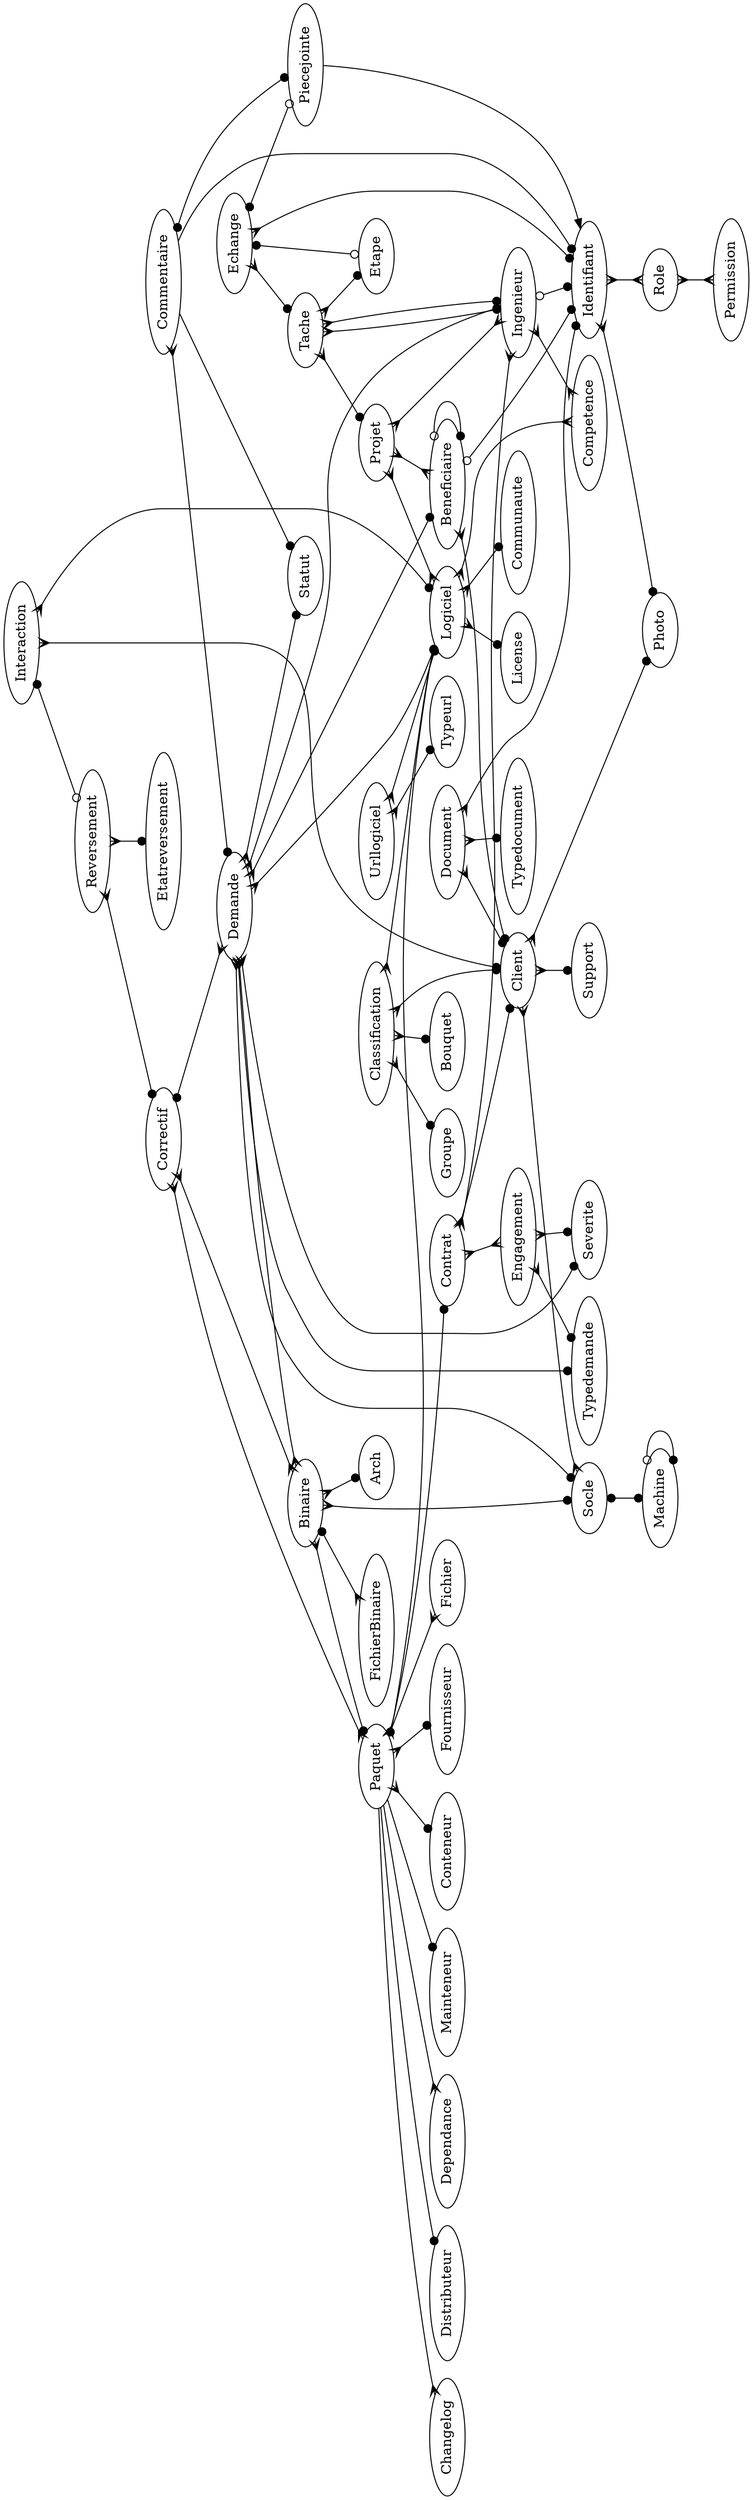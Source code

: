 digraph x {

rotate=90;

Binaire -> Paquet [arrowhead=dot,arrowtail=crow,dir=both]
Binaire -> Socle [arrowhead=dot,dir=both,arrowtail=crow]
Binaire -> Arch [arrowhead=dot,dir=both,arrowtail=crow]
Binaire -> FichierBinaire [arrowhead=crow,dir=both,arrowtail=dot]

Beneficiaire -> Identifiant [arrowhead=dot,arrowtail=odot,dir=both]
Beneficiaire -> Client [arrowhead=dot,dir=both,arrowtail=crow]
Beneficiaire -> Beneficiaire [arrowhead=dot,arrowtail=odot,dir=both]
Classification -> Logiciel [arrowhead=dot,dir=both,arrowtail=crow]
Classification -> Groupe [arrowhead=dot,dir=both,arrowtail=crow]
Classification -> Client [arrowhead=dot,dir=both,arrowtail=crow]
Classification -> Bouquet [arrowhead=dot,dir=both,arrowtail=crow]
Client -> Photo [arrowhead=dot,dir=both,arrowtail=crow]
Client -> Support [arrowhead=dot,dir=both,arrowtail=crow]
Client -> Socle [arrowhead=crow,dir=both,arrowtail=crow]
Commentaire -> Demande [arrowhead=dot,dir=both,arrowtail=crow]
Commentaire -> Identifiant [arrowhead=dot]
Commentaire -> Piecejointe [arrowhead=dot,dir=both,arrowtail=dot]
Commentaire -> Statut [arrowhead=dot]
Contrat -> Client [arrowhead=dot,dir=both,arrowtail=crow]
Contrat -> Ingenieur [arrowhead=crow,arrowtail=crow,dir=both]
Contrat -> Engagement [arrowhead=crow,arrowtail=crow,dir=both]
Correctif -> Demande [arrowhead=crow,arrowtail=dot,dir=both]
Correctif -> Binaire [arrowhead=crow,arrowtail=crow,dir=both]
Correctif -> Paquet  [arrowhead=crow,arrowtail=crow,dir=both]
Identifiant -> Photo [arrowhead=dot,dir=both,arrowtail=crow]
Identifiant -> Role [arrowhead=crow,arrowtail=crow,dir=both]
Ingenieur -> Competence [arrowhead=crow,arrowtail=crow,dir=both]
Ingenieur -> Identifiant [arrowhead=dot,arrowtail=odot,dir=both]
Logiciel -> Competence [arrowhead=crow,arrowtail=crow,dir=both]
Logiciel -> License [arrowhead=dot,dir=both,arrowtail=crow]
Logiciel -> Communaute [arrowhead=dot,dir=both,arrowtail=crow]
Paquet -> Logiciel [arrowhead=dot,dir=both,arrowtail=crow]
Paquet -> Fournisseur [arrowhead=dot,dir=both,arrowtail=crow]
Paquet -> Fichier [arrowhead=crow,dir=both,arrowtail=dot]
Paquet -> Contrat [arrowhead=dot,dir=both,arrowtail=crow]
Paquet -> Changelog [arrowhead=crow]
Paquet -> Distributeur [arrowhead=dot]
Paquet -> Dependance [arrowhead=crow]
Paquet -> Mainteneur [arrowhead=dot]
Paquet -> Conteneur [arrowhead=dot,dir=both,arrowtail=crow]
Socle -> Machine [arrowhead=dot,dir=both,arrowtail=dot]
Machine -> Machine [arrowhead=dot,dir=both,arrowtail=odot]
Demande -> Typedemande [arrowhead=dot,dir=both,arrowtail=crow]
Demande -> Logiciel [arrowhead=dot,dir=both,arrowtail=crow]
Demande -> Severite [arrowhead=dot,dir=both,arrowtail=crow]
Demande -> Beneficiaire [arrowhead=dot,dir=both,arrowtail=crow]
Demande -> Socle [arrowhead=dot,dir=both,arrowtail=crow]
Demande -> Statut [arrowhead=dot,dir=both,arrowtail=crow]
Demande -> Ingenieur [arrowhead=dot,dir=both,arrowtail=crow]
Demande -> Binaire [arrowhead=crow,arrowtail=crow,dir=both]
Urllogiciel -> Logiciel [arrowhead=dot,dir=both,arrowtail=crow]
Urllogiciel -> Typeurl [arrowhead=dot,dir=both,arrowtail=crow]
Engagement -> Severite [arrowhead=dot,dir=both,arrowtail=crow]
Engagement -> Typedemande [arrowhead=dot,dir=both,arrowtail=crow]
Role -> Permission [arrowhead=crow,arrowtail=crow,dir=both]
Reversement -> Correctif [arrowhead=dot,dir=both,arrowtail=crow]
Reversement -> Etatreversement [arrowhead=dot,dir=both,arrowtail=crow]
Piecejointe -> Identifiant [arrowtail=crow]
Document -> Client [arrowhead=dot,dir=both,arrowtail=crow]
Document -> Typedocument [arrowhead=dot,dir=both,arrowtail=crow]
Document -> Identifiant [arrowhead=dot,dir=both,arrowtail=crow]
Interaction -> Logiciel [arrowhead=dot,dir=both,arrowtail=crow]
Interaction -> Client [arrowhead=dot,dir=both,arrowtail=crow]
Interaction -> Reversement [arrowhead=odot,dir=both,arrowtail=dot]

Tache -> Ingenieur [arrowhead=dot,dir=both,arrowtail=crow]
Tache -> Ingenieur [arrowhead=dot,dir=both,arrowtail=crow]
Tache -> Projet [arrowhead=dot,dir=both,arrowtail=crow]
Tache -> Etape [arrowhead=dot,dir=both,arrowtail=crow]

Projet -> Logiciel [arrowhead=crow,dir=both,arrowtail=crow]
Projet -> Beneficiaire [arrowhead=crow,dir=both,arrowtail=crow]
Projet -> Ingenieur [arrowhead=crow,dir=both,arrowtail=crow]

Echange -> Tache [arrowhead=dot,dir=both,arrowtail=crow]
Echange -> Identifiant [arrowhead=dot,dir=both,arrowtail=crow]
Echange -> Piecejointe [arrowhead=odot,dir=both,arrowtail=dot]
Echange -> Etape [arrowhead=odot,dir=both,arrowtail=dot]

}

